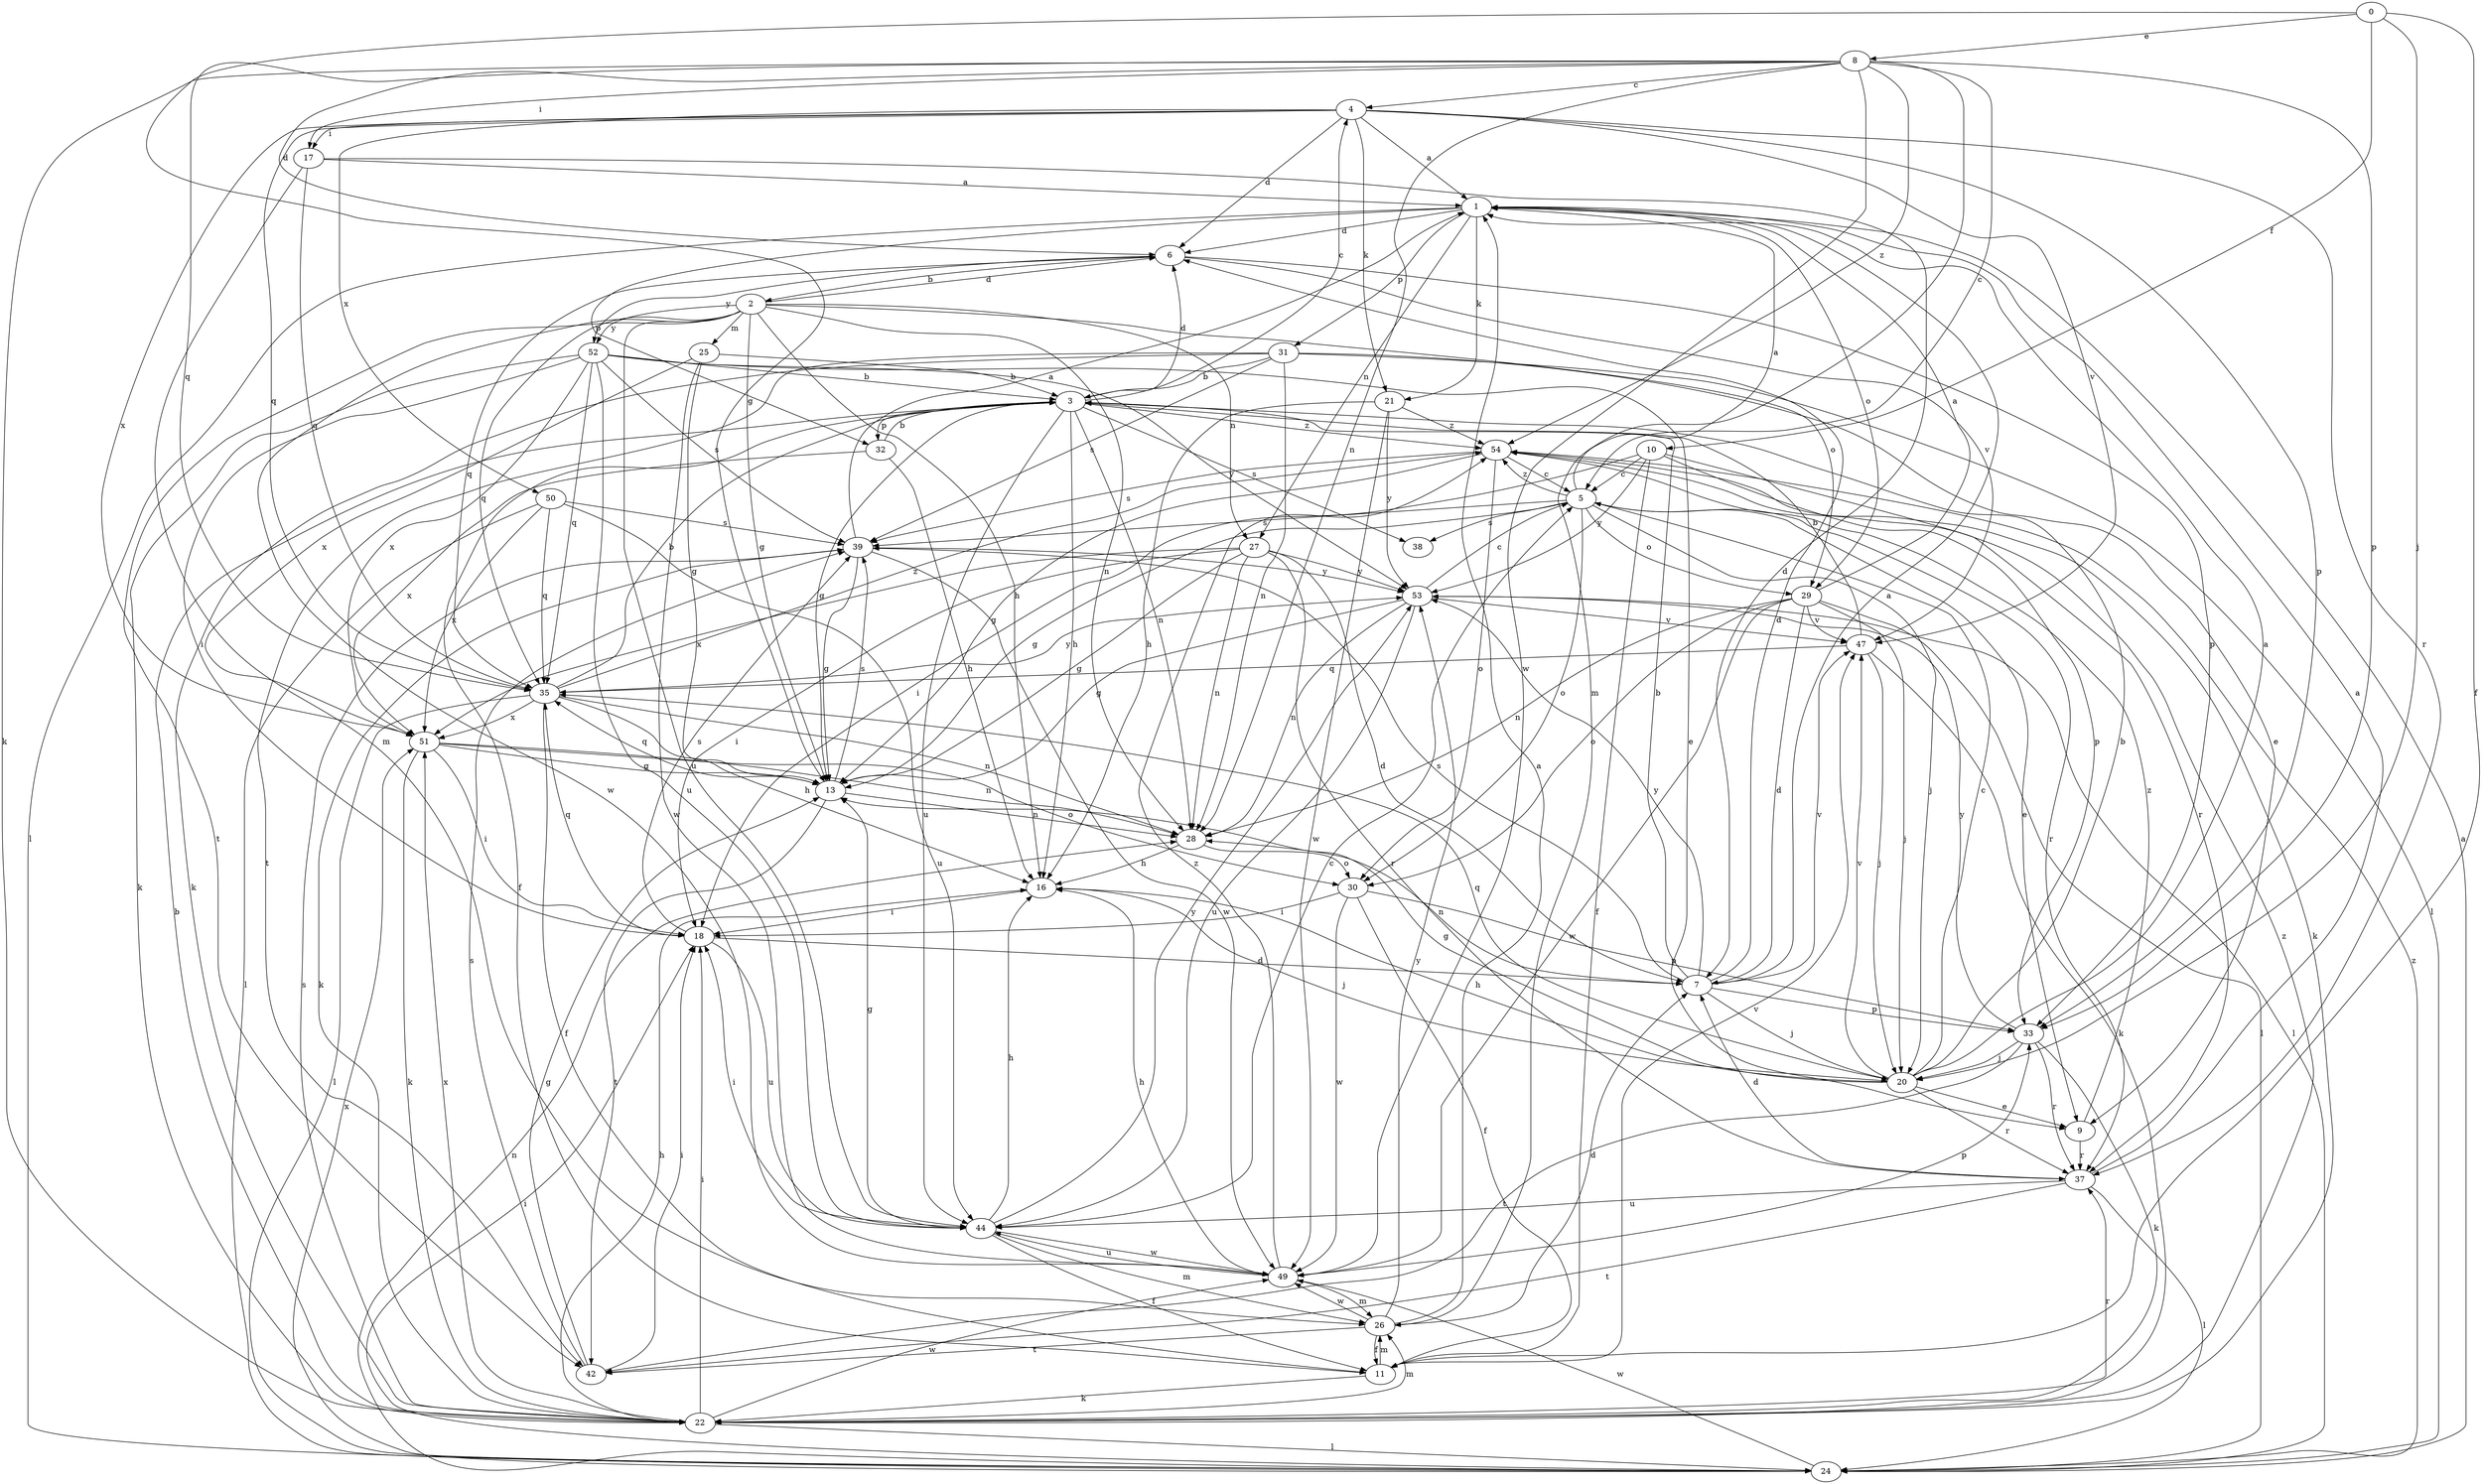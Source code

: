 strict digraph  {
0;
1;
2;
3;
4;
5;
6;
7;
8;
9;
10;
11;
13;
16;
17;
18;
20;
21;
22;
24;
25;
26;
27;
28;
29;
30;
31;
32;
33;
35;
37;
38;
39;
42;
44;
47;
49;
50;
51;
52;
53;
54;
0 -> 8  [label=e];
0 -> 10  [label=f];
0 -> 11  [label=f];
0 -> 13  [label=g];
0 -> 20  [label=j];
1 -> 6  [label=d];
1 -> 21  [label=k];
1 -> 24  [label=l];
1 -> 27  [label=n];
1 -> 29  [label=o];
1 -> 31  [label=p];
1 -> 32  [label=p];
2 -> 6  [label=d];
2 -> 13  [label=g];
2 -> 16  [label=h];
2 -> 25  [label=m];
2 -> 27  [label=n];
2 -> 28  [label=n];
2 -> 29  [label=o];
2 -> 35  [label=q];
2 -> 42  [label=t];
2 -> 44  [label=u];
2 -> 49  [label=w];
2 -> 52  [label=y];
3 -> 4  [label=c];
3 -> 6  [label=d];
3 -> 11  [label=f];
3 -> 13  [label=g];
3 -> 16  [label=h];
3 -> 28  [label=n];
3 -> 32  [label=p];
3 -> 38  [label=s];
3 -> 44  [label=u];
3 -> 54  [label=z];
4 -> 1  [label=a];
4 -> 6  [label=d];
4 -> 17  [label=i];
4 -> 21  [label=k];
4 -> 33  [label=p];
4 -> 35  [label=q];
4 -> 37  [label=r];
4 -> 47  [label=v];
4 -> 50  [label=x];
4 -> 51  [label=x];
5 -> 1  [label=a];
5 -> 9  [label=e];
5 -> 13  [label=g];
5 -> 20  [label=j];
5 -> 29  [label=o];
5 -> 30  [label=o];
5 -> 37  [label=r];
5 -> 38  [label=s];
5 -> 39  [label=s];
5 -> 54  [label=z];
6 -> 2  [label=b];
6 -> 33  [label=p];
6 -> 35  [label=q];
6 -> 47  [label=v];
6 -> 52  [label=y];
7 -> 1  [label=a];
7 -> 3  [label=b];
7 -> 6  [label=d];
7 -> 20  [label=j];
7 -> 28  [label=n];
7 -> 33  [label=p];
7 -> 39  [label=s];
7 -> 47  [label=v];
7 -> 53  [label=y];
8 -> 4  [label=c];
8 -> 5  [label=c];
8 -> 6  [label=d];
8 -> 17  [label=i];
8 -> 22  [label=k];
8 -> 26  [label=m];
8 -> 28  [label=n];
8 -> 33  [label=p];
8 -> 35  [label=q];
8 -> 49  [label=w];
8 -> 54  [label=z];
9 -> 37  [label=r];
9 -> 54  [label=z];
10 -> 5  [label=c];
10 -> 11  [label=f];
10 -> 18  [label=i];
10 -> 33  [label=p];
10 -> 37  [label=r];
10 -> 53  [label=y];
11 -> 22  [label=k];
11 -> 26  [label=m];
11 -> 47  [label=v];
13 -> 28  [label=n];
13 -> 35  [label=q];
13 -> 39  [label=s];
13 -> 42  [label=t];
16 -> 18  [label=i];
16 -> 20  [label=j];
17 -> 1  [label=a];
17 -> 7  [label=d];
17 -> 26  [label=m];
17 -> 35  [label=q];
18 -> 7  [label=d];
18 -> 35  [label=q];
18 -> 39  [label=s];
18 -> 44  [label=u];
20 -> 1  [label=a];
20 -> 3  [label=b];
20 -> 5  [label=c];
20 -> 9  [label=e];
20 -> 13  [label=g];
20 -> 16  [label=h];
20 -> 35  [label=q];
20 -> 37  [label=r];
20 -> 47  [label=v];
21 -> 16  [label=h];
21 -> 49  [label=w];
21 -> 53  [label=y];
21 -> 54  [label=z];
22 -> 3  [label=b];
22 -> 16  [label=h];
22 -> 18  [label=i];
22 -> 24  [label=l];
22 -> 26  [label=m];
22 -> 37  [label=r];
22 -> 39  [label=s];
22 -> 49  [label=w];
22 -> 51  [label=x];
22 -> 54  [label=z];
24 -> 1  [label=a];
24 -> 18  [label=i];
24 -> 28  [label=n];
24 -> 49  [label=w];
24 -> 51  [label=x];
24 -> 54  [label=z];
25 -> 3  [label=b];
25 -> 13  [label=g];
25 -> 49  [label=w];
25 -> 51  [label=x];
26 -> 1  [label=a];
26 -> 7  [label=d];
26 -> 11  [label=f];
26 -> 42  [label=t];
26 -> 49  [label=w];
26 -> 53  [label=y];
27 -> 7  [label=d];
27 -> 13  [label=g];
27 -> 18  [label=i];
27 -> 28  [label=n];
27 -> 37  [label=r];
27 -> 51  [label=x];
27 -> 53  [label=y];
28 -> 16  [label=h];
28 -> 30  [label=o];
29 -> 1  [label=a];
29 -> 7  [label=d];
29 -> 20  [label=j];
29 -> 24  [label=l];
29 -> 28  [label=n];
29 -> 30  [label=o];
29 -> 47  [label=v];
29 -> 49  [label=w];
30 -> 11  [label=f];
30 -> 18  [label=i];
30 -> 33  [label=p];
30 -> 49  [label=w];
31 -> 3  [label=b];
31 -> 9  [label=e];
31 -> 22  [label=k];
31 -> 24  [label=l];
31 -> 28  [label=n];
31 -> 39  [label=s];
31 -> 42  [label=t];
32 -> 3  [label=b];
32 -> 16  [label=h];
32 -> 51  [label=x];
33 -> 20  [label=j];
33 -> 22  [label=k];
33 -> 37  [label=r];
33 -> 42  [label=t];
33 -> 53  [label=y];
35 -> 3  [label=b];
35 -> 11  [label=f];
35 -> 16  [label=h];
35 -> 24  [label=l];
35 -> 28  [label=n];
35 -> 51  [label=x];
35 -> 53  [label=y];
35 -> 54  [label=z];
37 -> 1  [label=a];
37 -> 7  [label=d];
37 -> 24  [label=l];
37 -> 42  [label=t];
37 -> 44  [label=u];
39 -> 1  [label=a];
39 -> 13  [label=g];
39 -> 22  [label=k];
39 -> 49  [label=w];
39 -> 53  [label=y];
42 -> 13  [label=g];
42 -> 18  [label=i];
42 -> 39  [label=s];
44 -> 5  [label=c];
44 -> 11  [label=f];
44 -> 13  [label=g];
44 -> 16  [label=h];
44 -> 18  [label=i];
44 -> 26  [label=m];
44 -> 49  [label=w];
44 -> 53  [label=y];
47 -> 3  [label=b];
47 -> 20  [label=j];
47 -> 22  [label=k];
47 -> 35  [label=q];
49 -> 16  [label=h];
49 -> 26  [label=m];
49 -> 33  [label=p];
49 -> 44  [label=u];
49 -> 54  [label=z];
50 -> 24  [label=l];
50 -> 35  [label=q];
50 -> 39  [label=s];
50 -> 44  [label=u];
50 -> 51  [label=x];
51 -> 13  [label=g];
51 -> 18  [label=i];
51 -> 22  [label=k];
51 -> 28  [label=n];
51 -> 30  [label=o];
52 -> 3  [label=b];
52 -> 9  [label=e];
52 -> 18  [label=i];
52 -> 22  [label=k];
52 -> 35  [label=q];
52 -> 39  [label=s];
52 -> 44  [label=u];
52 -> 51  [label=x];
52 -> 53  [label=y];
53 -> 5  [label=c];
53 -> 13  [label=g];
53 -> 24  [label=l];
53 -> 28  [label=n];
53 -> 44  [label=u];
53 -> 47  [label=v];
54 -> 5  [label=c];
54 -> 13  [label=g];
54 -> 22  [label=k];
54 -> 30  [label=o];
54 -> 39  [label=s];
}
